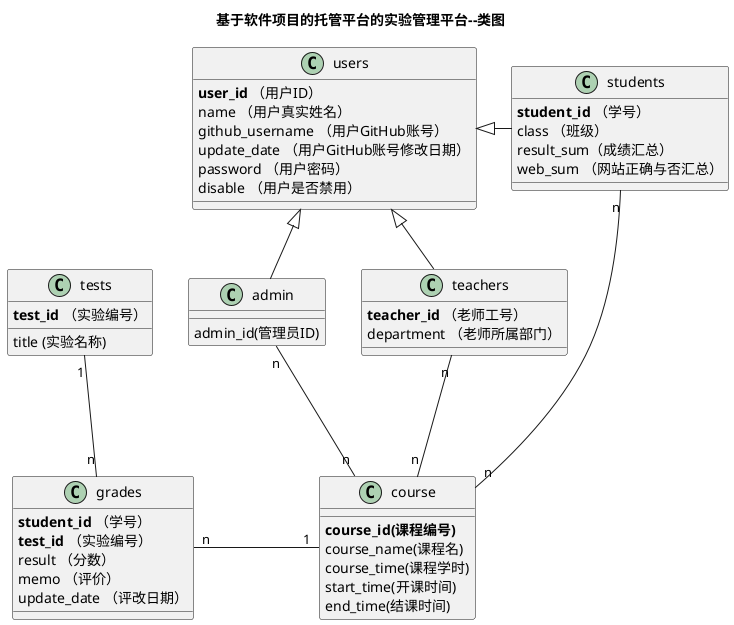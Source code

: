 @startuml
title 基于软件项目的托管平台的实验管理平台--类图
class users {
    <b>user_id</b> （用户ID）
    name （用户真实姓名）
    github_username （用户GitHub账号）
    update_date （用户GitHub账号修改日期）
    password （用户密码）
    disable （用户是否禁用）
}
class teachers{
    <b>teacher_id</b> （老师工号）
    department （老师所属部门）
}
class students{
    <b>student_id</b> （学号）
    class （班级）
    result_sum（成绩汇总）
    web_sum （网站正确与否汇总）
}
class admin{
    admin_id(管理员ID)
}
users <|-- admin
users <|- students
users <|-- teachers
class grades {
    <b>student_id</b> （学号）
    <b>test_id</b> （实验编号）
    result （分数）
    memo （评价）
    update_date （评改日期）
}

class tests {
    <b>test_id</b> （实验编号）
    title (实验名称)
}
class course{
    <b>course_id(课程编号)</b>
    course_name(课程名)
    course_time(课程学时)
    start_time(开课时间)
    end_time(结课时间)


}
admin "n" --- "n"  course
teachers "n" --- "n"  course
students "n" --- "n"  course
course "1" --left- "n" grades
tests "1" --- "n"  grades


@enduml
